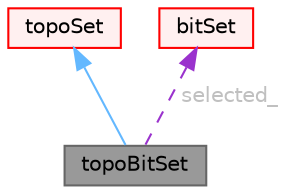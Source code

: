 digraph "topoBitSet"
{
 // LATEX_PDF_SIZE
  bgcolor="transparent";
  edge [fontname=Helvetica,fontsize=10,labelfontname=Helvetica,labelfontsize=10];
  node [fontname=Helvetica,fontsize=10,shape=box,height=0.2,width=0.4];
  Node1 [id="Node000001",label="topoBitSet",height=0.2,width=0.4,color="gray40", fillcolor="grey60", style="filled", fontcolor="black",tooltip="Base for a special purpose topoSet using labels stored as a bitSet."];
  Node2 -> Node1 [id="edge1_Node000001_Node000002",dir="back",color="steelblue1",style="solid",tooltip=" "];
  Node2 [id="Node000002",label="topoSet",height=0.2,width=0.4,color="red", fillcolor="#FFF0F0", style="filled",URL="$classFoam_1_1topoSet.html",tooltip="General set of labels of mesh quantity (points, cells, faces)."];
  Node13 -> Node1 [id="edge2_Node000001_Node000013",dir="back",color="darkorchid3",style="dashed",tooltip=" ",label=" selected_",fontcolor="grey" ];
  Node13 [id="Node000013",label="bitSet",height=0.2,width=0.4,color="red", fillcolor="#FFF0F0", style="filled",URL="$classFoam_1_1bitSet.html",tooltip="A bitSet stores bits (elements with only two states) in packed internal format and supports a variety..."];
}
